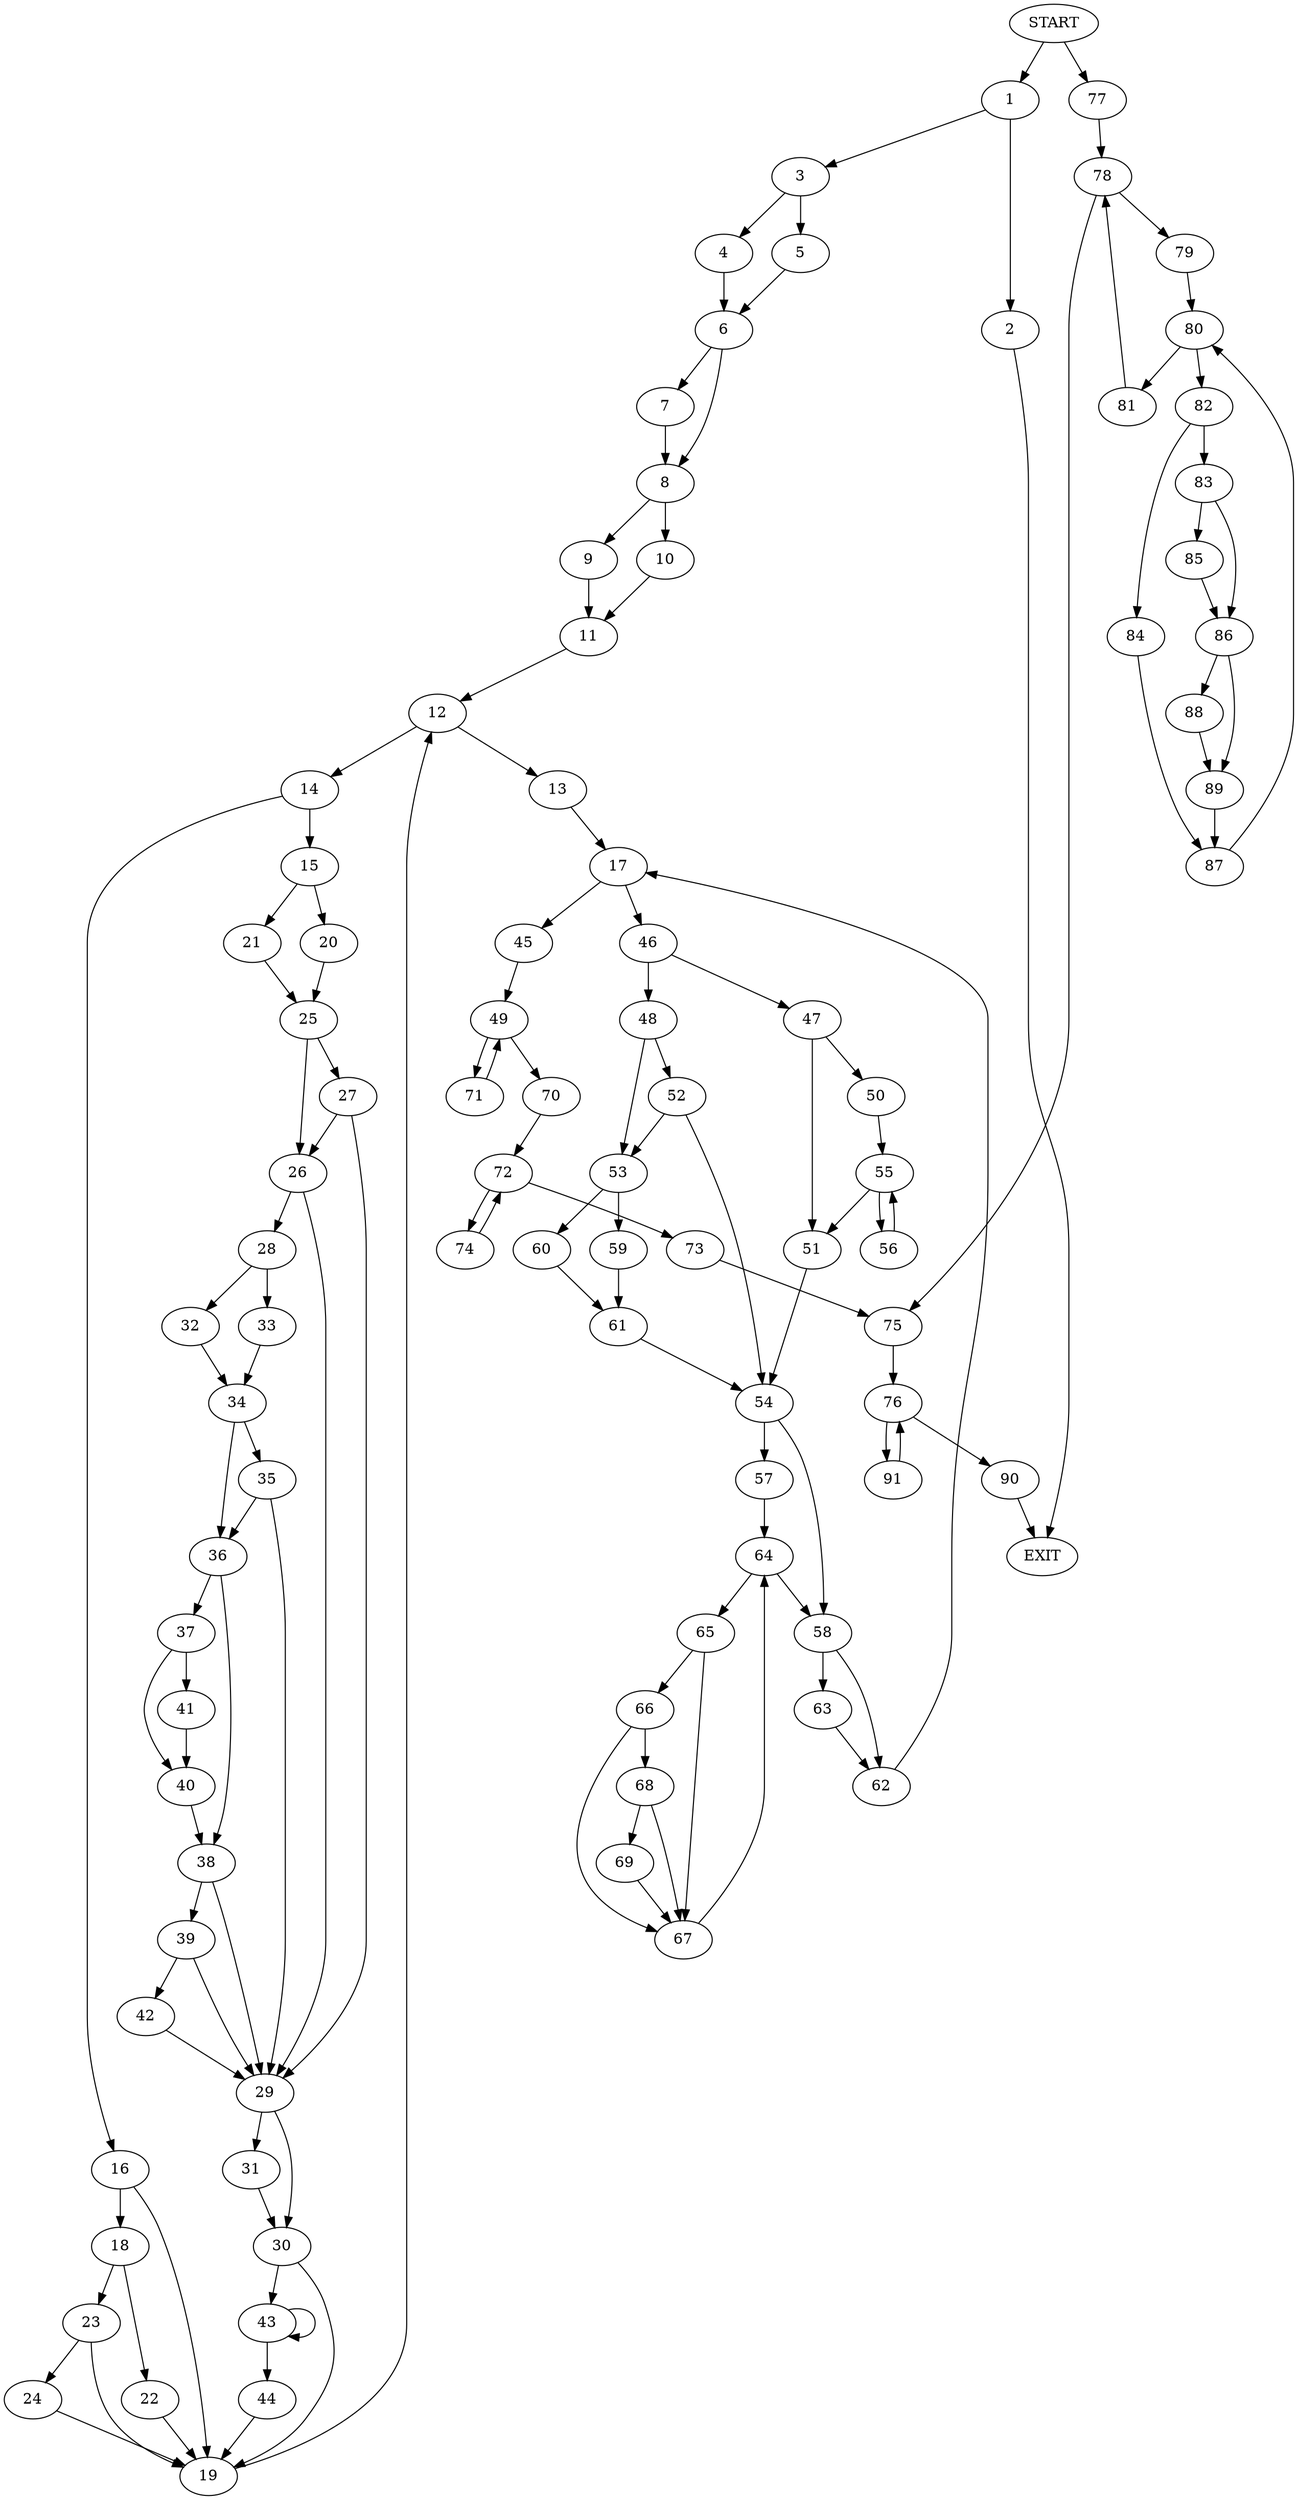 digraph {
0 [label="START"]
92 [label="EXIT"]
0 -> 1
1 -> 2
1 -> 3
3 -> 4
3 -> 5
2 -> 92
4 -> 6
5 -> 6
6 -> 7
6 -> 8
7 -> 8
8 -> 9
8 -> 10
10 -> 11
9 -> 11
11 -> 12
12 -> 13
12 -> 14
14 -> 15
14 -> 16
13 -> 17
16 -> 18
16 -> 19
15 -> 20
15 -> 21
18 -> 22
18 -> 23
19 -> 12
23 -> 19
23 -> 24
22 -> 19
24 -> 19
21 -> 25
20 -> 25
25 -> 26
25 -> 27
26 -> 28
26 -> 29
27 -> 26
27 -> 29
29 -> 30
29 -> 31
28 -> 32
28 -> 33
33 -> 34
32 -> 34
34 -> 35
34 -> 36
36 -> 37
36 -> 38
35 -> 36
35 -> 29
38 -> 39
38 -> 29
37 -> 40
37 -> 41
41 -> 40
40 -> 38
39 -> 42
39 -> 29
42 -> 29
31 -> 30
30 -> 43
30 -> 19
43 -> 43
43 -> 44
44 -> 19
17 -> 45
17 -> 46
46 -> 47
46 -> 48
45 -> 49
47 -> 50
47 -> 51
48 -> 52
48 -> 53
51 -> 54
50 -> 55
55 -> 51
55 -> 56
56 -> 55
54 -> 57
54 -> 58
53 -> 59
53 -> 60
52 -> 54
52 -> 53
60 -> 61
59 -> 61
61 -> 54
58 -> 62
58 -> 63
57 -> 64
64 -> 65
64 -> 58
65 -> 66
65 -> 67
66 -> 68
66 -> 67
67 -> 64
68 -> 69
68 -> 67
69 -> 67
63 -> 62
62 -> 17
49 -> 70
49 -> 71
71 -> 49
70 -> 72
72 -> 73
72 -> 74
74 -> 72
73 -> 75
75 -> 76
0 -> 77
77 -> 78
78 -> 75
78 -> 79
79 -> 80
80 -> 81
80 -> 82
82 -> 83
82 -> 84
81 -> 78
83 -> 85
83 -> 86
84 -> 87
86 -> 88
86 -> 89
85 -> 86
89 -> 87
88 -> 89
87 -> 80
76 -> 90
76 -> 91
91 -> 76
90 -> 92
}
